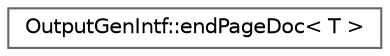 digraph "Graphical Class Hierarchy"
{
 // INTERACTIVE_SVG=YES
 // LATEX_PDF_SIZE
  bgcolor="transparent";
  edge [fontname=Helvetica,fontsize=10,labelfontname=Helvetica,labelfontsize=10];
  node [fontname=Helvetica,fontsize=10,shape=box,height=0.2,width=0.4];
  rankdir="LR";
  Node0 [label="OutputGenIntf::endPageDoc\< T \>",height=0.2,width=0.4,color="grey40", fillcolor="white", style="filled",URL="$d3/d54/struct_output_gen_intf_1_1end_page_doc.html",tooltip=" "];
}
